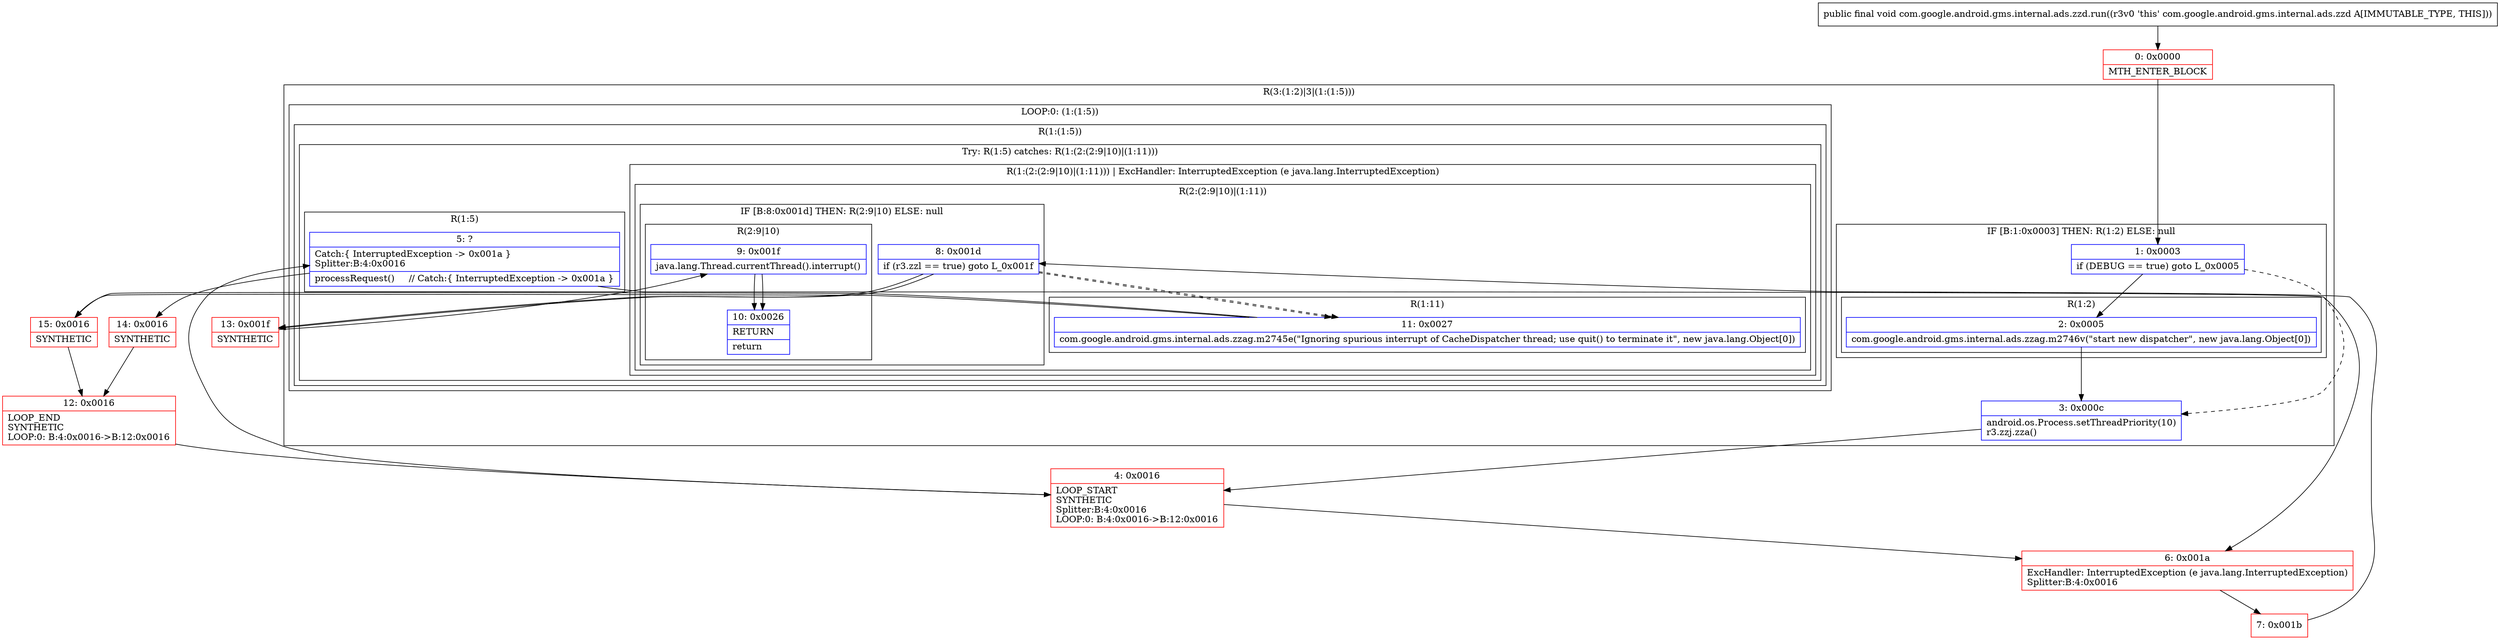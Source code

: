 digraph "CFG forcom.google.android.gms.internal.ads.zzd.run()V" {
subgraph cluster_Region_244126785 {
label = "R(3:(1:2)|3|(1:(1:5)))";
node [shape=record,color=blue];
subgraph cluster_IfRegion_1649730955 {
label = "IF [B:1:0x0003] THEN: R(1:2) ELSE: null";
node [shape=record,color=blue];
Node_1 [shape=record,label="{1\:\ 0x0003|if (DEBUG == true) goto L_0x0005\l}"];
subgraph cluster_Region_471160732 {
label = "R(1:2)";
node [shape=record,color=blue];
Node_2 [shape=record,label="{2\:\ 0x0005|com.google.android.gms.internal.ads.zzag.m2746v(\"start new dispatcher\", new java.lang.Object[0])\l}"];
}
}
Node_3 [shape=record,label="{3\:\ 0x000c|android.os.Process.setThreadPriority(10)\lr3.zzj.zza()\l}"];
subgraph cluster_LoopRegion_1488214232 {
label = "LOOP:0: (1:(1:5))";
node [shape=record,color=blue];
subgraph cluster_Region_1048404115 {
label = "R(1:(1:5))";
node [shape=record,color=blue];
subgraph cluster_TryCatchRegion_2076226154 {
label = "Try: R(1:5) catches: R(1:(2:(2:9|10)|(1:11)))";
node [shape=record,color=blue];
subgraph cluster_Region_1298113337 {
label = "R(1:5)";
node [shape=record,color=blue];
Node_5 [shape=record,label="{5\:\ ?|Catch:\{ InterruptedException \-\> 0x001a \}\lSplitter:B:4:0x0016\l|processRequest()     \/\/ Catch:\{ InterruptedException \-\> 0x001a \}\l}"];
}
subgraph cluster_Region_936853714 {
label = "R(1:(2:(2:9|10)|(1:11))) | ExcHandler: InterruptedException (e java.lang.InterruptedException)\l";
node [shape=record,color=blue];
subgraph cluster_Region_1660671811 {
label = "R(2:(2:9|10)|(1:11))";
node [shape=record,color=blue];
subgraph cluster_IfRegion_483818132 {
label = "IF [B:8:0x001d] THEN: R(2:9|10) ELSE: null";
node [shape=record,color=blue];
Node_8 [shape=record,label="{8\:\ 0x001d|if (r3.zzl == true) goto L_0x001f\l}"];
subgraph cluster_Region_740312156 {
label = "R(2:9|10)";
node [shape=record,color=blue];
Node_9 [shape=record,label="{9\:\ 0x001f|java.lang.Thread.currentThread().interrupt()\l}"];
Node_10 [shape=record,label="{10\:\ 0x0026|RETURN\l|return\l}"];
}
}
subgraph cluster_Region_570179802 {
label = "R(1:11)";
node [shape=record,color=blue];
Node_11 [shape=record,label="{11\:\ 0x0027|com.google.android.gms.internal.ads.zzag.m2745e(\"Ignoring spurious interrupt of CacheDispatcher thread; use quit() to terminate it\", new java.lang.Object[0])\l}"];
}
}
}
}
}
}
}
subgraph cluster_Region_936853714 {
label = "R(1:(2:(2:9|10)|(1:11))) | ExcHandler: InterruptedException (e java.lang.InterruptedException)\l";
node [shape=record,color=blue];
subgraph cluster_Region_1660671811 {
label = "R(2:(2:9|10)|(1:11))";
node [shape=record,color=blue];
subgraph cluster_IfRegion_483818132 {
label = "IF [B:8:0x001d] THEN: R(2:9|10) ELSE: null";
node [shape=record,color=blue];
Node_8 [shape=record,label="{8\:\ 0x001d|if (r3.zzl == true) goto L_0x001f\l}"];
subgraph cluster_Region_740312156 {
label = "R(2:9|10)";
node [shape=record,color=blue];
Node_9 [shape=record,label="{9\:\ 0x001f|java.lang.Thread.currentThread().interrupt()\l}"];
Node_10 [shape=record,label="{10\:\ 0x0026|RETURN\l|return\l}"];
}
}
subgraph cluster_Region_570179802 {
label = "R(1:11)";
node [shape=record,color=blue];
Node_11 [shape=record,label="{11\:\ 0x0027|com.google.android.gms.internal.ads.zzag.m2745e(\"Ignoring spurious interrupt of CacheDispatcher thread; use quit() to terminate it\", new java.lang.Object[0])\l}"];
}
}
}
Node_0 [shape=record,color=red,label="{0\:\ 0x0000|MTH_ENTER_BLOCK\l}"];
Node_4 [shape=record,color=red,label="{4\:\ 0x0016|LOOP_START\lSYNTHETIC\lSplitter:B:4:0x0016\lLOOP:0: B:4:0x0016\-\>B:12:0x0016\l}"];
Node_6 [shape=record,color=red,label="{6\:\ 0x001a|ExcHandler: InterruptedException (e java.lang.InterruptedException)\lSplitter:B:4:0x0016\l}"];
Node_7 [shape=record,color=red,label="{7\:\ 0x001b}"];
Node_12 [shape=record,color=red,label="{12\:\ 0x0016|LOOP_END\lSYNTHETIC\lLOOP:0: B:4:0x0016\-\>B:12:0x0016\l}"];
Node_13 [shape=record,color=red,label="{13\:\ 0x001f|SYNTHETIC\l}"];
Node_14 [shape=record,color=red,label="{14\:\ 0x0016|SYNTHETIC\l}"];
Node_15 [shape=record,color=red,label="{15\:\ 0x0016|SYNTHETIC\l}"];
MethodNode[shape=record,label="{public final void com.google.android.gms.internal.ads.zzd.run((r3v0 'this' com.google.android.gms.internal.ads.zzd A[IMMUTABLE_TYPE, THIS])) }"];
MethodNode -> Node_0;
Node_1 -> Node_2;
Node_1 -> Node_3[style=dashed];
Node_2 -> Node_3;
Node_3 -> Node_4;
Node_5 -> Node_6;
Node_5 -> Node_14;
Node_8 -> Node_11[style=dashed];
Node_8 -> Node_13;
Node_9 -> Node_10;
Node_11 -> Node_15;
Node_8 -> Node_11[style=dashed];
Node_8 -> Node_13;
Node_9 -> Node_10;
Node_11 -> Node_15;
Node_0 -> Node_1;
Node_4 -> Node_5;
Node_4 -> Node_6;
Node_6 -> Node_7;
Node_7 -> Node_8;
Node_12 -> Node_4;
Node_13 -> Node_9;
Node_14 -> Node_12;
Node_15 -> Node_12;
}

